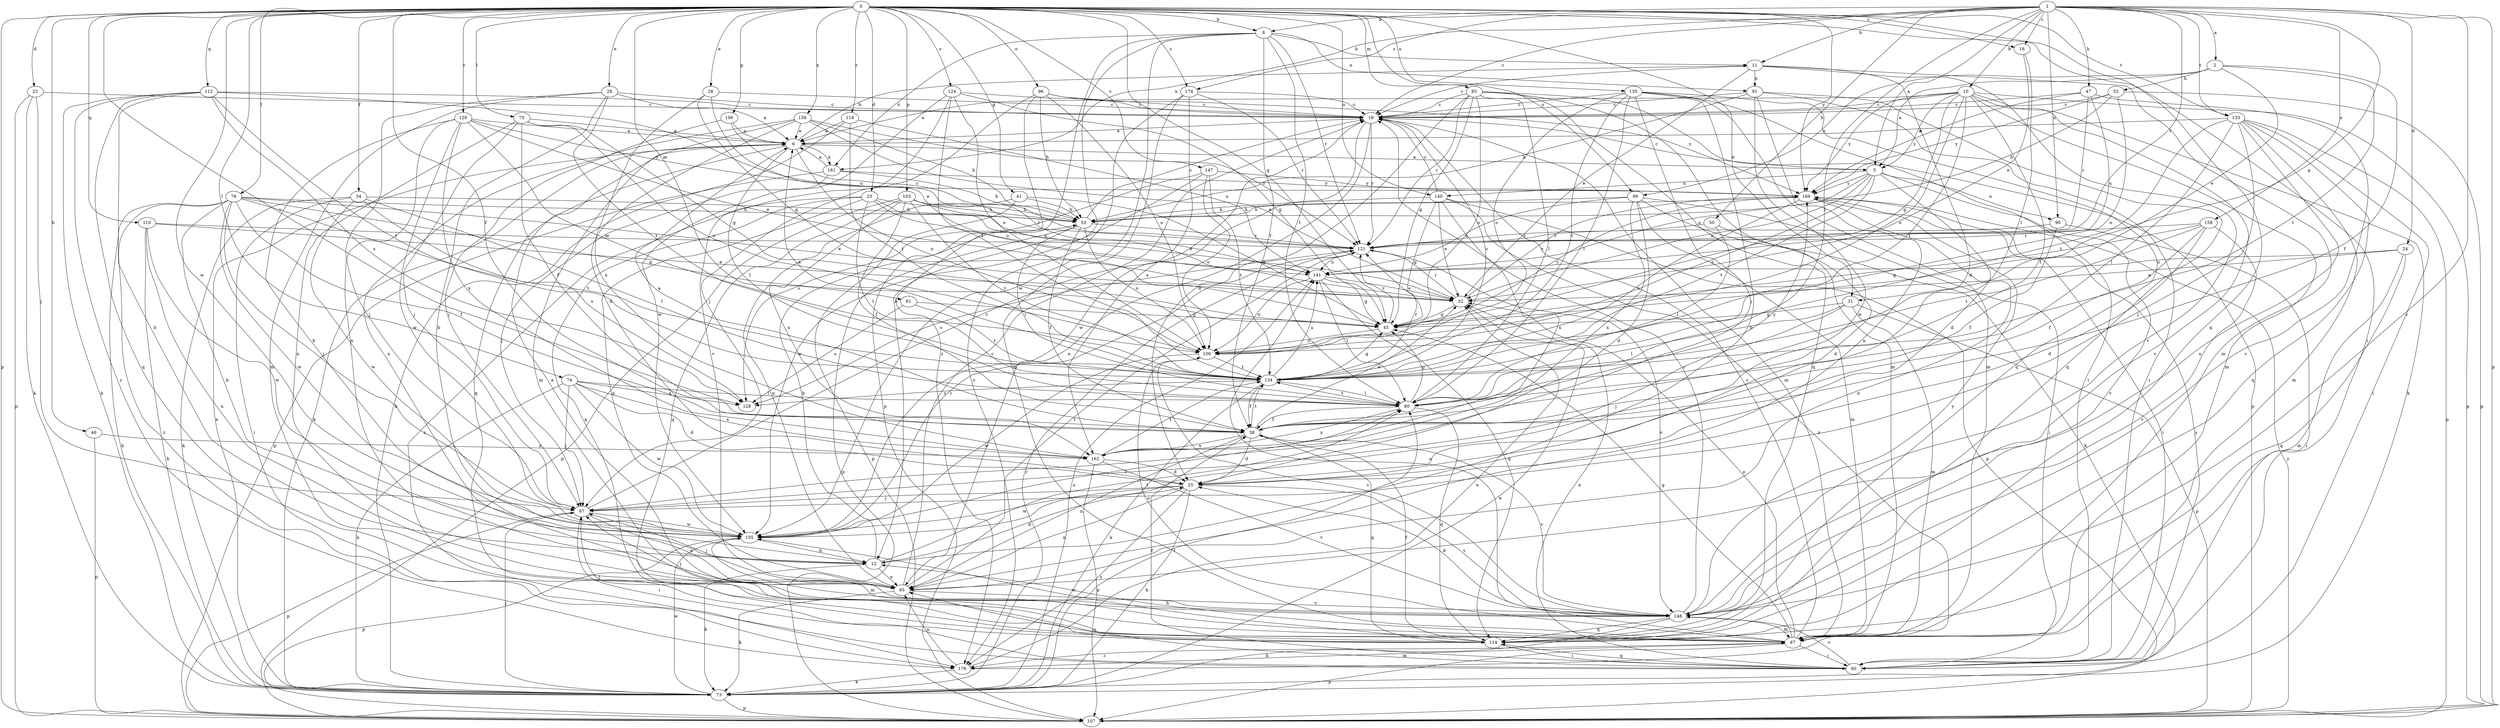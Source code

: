 strict digraph  {
0;
1;
2;
5;
6;
8;
10;
11;
12;
16;
19;
22;
23;
24;
25;
26;
28;
31;
32;
34;
38;
41;
45;
46;
47;
50;
52;
53;
60;
67;
73;
74;
75;
76;
80;
81;
85;
87;
90;
91;
93;
96;
99;
100;
103;
106;
107;
110;
112;
114;
118;
120;
121;
124;
128;
133;
134;
135;
140;
141;
147;
148;
155;
156;
158;
161;
162;
169;
174;
176;
0 -> 8  [label=b];
0 -> 16  [label=c];
0 -> 22  [label=d];
0 -> 23  [label=d];
0 -> 26  [label=e];
0 -> 28  [label=e];
0 -> 31  [label=e];
0 -> 34  [label=f];
0 -> 38  [label=f];
0 -> 41  [label=g];
0 -> 45  [label=g];
0 -> 46  [label=h];
0 -> 60  [label=i];
0 -> 74  [label=l];
0 -> 75  [label=l];
0 -> 76  [label=l];
0 -> 81  [label=m];
0 -> 85  [label=m];
0 -> 96  [label=o];
0 -> 99  [label=o];
0 -> 103  [label=p];
0 -> 106  [label=p];
0 -> 107  [label=p];
0 -> 110  [label=q];
0 -> 112  [label=q];
0 -> 114  [label=q];
0 -> 118  [label=r];
0 -> 120  [label=r];
0 -> 124  [label=s];
0 -> 128  [label=s];
0 -> 133  [label=t];
0 -> 135  [label=u];
0 -> 140  [label=u];
0 -> 147  [label=v];
0 -> 155  [label=w];
0 -> 156  [label=x];
0 -> 169  [label=y];
0 -> 174  [label=z];
1 -> 2  [label=a];
1 -> 5  [label=a];
1 -> 8  [label=b];
1 -> 10  [label=b];
1 -> 11  [label=b];
1 -> 16  [label=c];
1 -> 19  [label=c];
1 -> 24  [label=d];
1 -> 45  [label=g];
1 -> 47  [label=h];
1 -> 50  [label=h];
1 -> 80  [label=l];
1 -> 90  [label=n];
1 -> 107  [label=p];
1 -> 121  [label=r];
1 -> 133  [label=t];
1 -> 148  [label=v];
1 -> 158  [label=x];
1 -> 161  [label=x];
1 -> 174  [label=z];
2 -> 5  [label=a];
2 -> 31  [label=e];
2 -> 38  [label=f];
2 -> 52  [label=h];
2 -> 99  [label=o];
2 -> 134  [label=t];
5 -> 19  [label=c];
5 -> 25  [label=d];
5 -> 32  [label=e];
5 -> 90  [label=n];
5 -> 100  [label=o];
5 -> 134  [label=t];
5 -> 140  [label=u];
5 -> 141  [label=u];
5 -> 148  [label=v];
5 -> 169  [label=y];
6 -> 5  [label=a];
6 -> 11  [label=b];
6 -> 73  [label=k];
6 -> 80  [label=l];
6 -> 100  [label=o];
6 -> 114  [label=q];
6 -> 161  [label=x];
8 -> 11  [label=b];
8 -> 12  [label=b];
8 -> 38  [label=f];
8 -> 80  [label=l];
8 -> 91  [label=n];
8 -> 121  [label=r];
8 -> 155  [label=w];
8 -> 161  [label=x];
8 -> 176  [label=z];
10 -> 5  [label=a];
10 -> 6  [label=a];
10 -> 19  [label=c];
10 -> 38  [label=f];
10 -> 45  [label=g];
10 -> 73  [label=k];
10 -> 87  [label=m];
10 -> 100  [label=o];
10 -> 107  [label=p];
10 -> 134  [label=t];
10 -> 148  [label=v];
10 -> 169  [label=y];
11 -> 19  [label=c];
11 -> 25  [label=d];
11 -> 32  [label=e];
11 -> 87  [label=m];
11 -> 91  [label=n];
11 -> 148  [label=v];
12 -> 25  [label=d];
12 -> 53  [label=h];
12 -> 73  [label=k];
12 -> 80  [label=l];
12 -> 93  [label=n];
16 -> 32  [label=e];
16 -> 80  [label=l];
19 -> 6  [label=a];
19 -> 87  [label=m];
19 -> 93  [label=n];
19 -> 121  [label=r];
19 -> 155  [label=w];
22 -> 19  [label=c];
22 -> 67  [label=j];
22 -> 73  [label=k];
22 -> 107  [label=p];
23 -> 32  [label=e];
23 -> 53  [label=h];
23 -> 80  [label=l];
23 -> 93  [label=n];
23 -> 114  [label=q];
23 -> 141  [label=u];
23 -> 176  [label=z];
24 -> 32  [label=e];
24 -> 87  [label=m];
24 -> 114  [label=q];
24 -> 141  [label=u];
25 -> 67  [label=j];
25 -> 73  [label=k];
25 -> 93  [label=n];
25 -> 148  [label=v];
25 -> 155  [label=w];
25 -> 176  [label=z];
26 -> 19  [label=c];
26 -> 32  [label=e];
26 -> 45  [label=g];
26 -> 162  [label=x];
28 -> 6  [label=a];
28 -> 12  [label=b];
28 -> 19  [label=c];
28 -> 87  [label=m];
28 -> 93  [label=n];
28 -> 134  [label=t];
31 -> 45  [label=g];
31 -> 67  [label=j];
31 -> 80  [label=l];
31 -> 87  [label=m];
31 -> 107  [label=p];
32 -> 45  [label=g];
32 -> 121  [label=r];
32 -> 169  [label=y];
34 -> 53  [label=h];
34 -> 60  [label=i];
34 -> 73  [label=k];
34 -> 80  [label=l];
34 -> 128  [label=s];
34 -> 155  [label=w];
38 -> 6  [label=a];
38 -> 25  [label=d];
38 -> 32  [label=e];
38 -> 93  [label=n];
38 -> 114  [label=q];
38 -> 134  [label=t];
38 -> 148  [label=v];
38 -> 162  [label=x];
38 -> 169  [label=y];
41 -> 45  [label=g];
41 -> 53  [label=h];
41 -> 93  [label=n];
41 -> 107  [label=p];
45 -> 100  [label=o];
45 -> 121  [label=r];
45 -> 169  [label=y];
46 -> 107  [label=p];
46 -> 162  [label=x];
47 -> 19  [label=c];
47 -> 121  [label=r];
47 -> 141  [label=u];
47 -> 148  [label=v];
47 -> 169  [label=y];
50 -> 25  [label=d];
50 -> 80  [label=l];
50 -> 121  [label=r];
52 -> 19  [label=c];
52 -> 53  [label=h];
52 -> 100  [label=o];
52 -> 107  [label=p];
52 -> 169  [label=y];
53 -> 19  [label=c];
53 -> 38  [label=f];
53 -> 80  [label=l];
53 -> 100  [label=o];
53 -> 107  [label=p];
53 -> 121  [label=r];
60 -> 32  [label=e];
60 -> 38  [label=f];
60 -> 93  [label=n];
60 -> 114  [label=q];
60 -> 148  [label=v];
60 -> 169  [label=y];
67 -> 19  [label=c];
67 -> 60  [label=i];
67 -> 93  [label=n];
67 -> 107  [label=p];
67 -> 155  [label=w];
73 -> 6  [label=a];
73 -> 32  [label=e];
73 -> 67  [label=j];
73 -> 80  [label=l];
73 -> 107  [label=p];
73 -> 121  [label=r];
73 -> 141  [label=u];
73 -> 155  [label=w];
74 -> 25  [label=d];
74 -> 67  [label=j];
74 -> 73  [label=k];
74 -> 80  [label=l];
74 -> 128  [label=s];
74 -> 155  [label=w];
74 -> 162  [label=x];
75 -> 6  [label=a];
75 -> 38  [label=f];
75 -> 45  [label=g];
75 -> 67  [label=j];
75 -> 93  [label=n];
75 -> 100  [label=o];
76 -> 12  [label=b];
76 -> 32  [label=e];
76 -> 38  [label=f];
76 -> 45  [label=g];
76 -> 53  [label=h];
76 -> 67  [label=j];
76 -> 73  [label=k];
76 -> 134  [label=t];
76 -> 155  [label=w];
76 -> 176  [label=z];
80 -> 38  [label=f];
80 -> 45  [label=g];
80 -> 114  [label=q];
80 -> 134  [label=t];
80 -> 162  [label=x];
81 -> 45  [label=g];
81 -> 128  [label=s];
81 -> 134  [label=t];
85 -> 19  [label=c];
85 -> 25  [label=d];
85 -> 45  [label=g];
85 -> 80  [label=l];
85 -> 87  [label=m];
85 -> 100  [label=o];
85 -> 107  [label=p];
85 -> 114  [label=q];
85 -> 121  [label=r];
87 -> 12  [label=b];
87 -> 19  [label=c];
87 -> 32  [label=e];
87 -> 45  [label=g];
87 -> 60  [label=i];
87 -> 67  [label=j];
87 -> 100  [label=o];
87 -> 107  [label=p];
87 -> 141  [label=u];
87 -> 176  [label=z];
90 -> 38  [label=f];
90 -> 60  [label=i];
90 -> 121  [label=r];
91 -> 19  [label=c];
91 -> 53  [label=h];
91 -> 60  [label=i];
91 -> 93  [label=n];
91 -> 114  [label=q];
91 -> 155  [label=w];
93 -> 19  [label=c];
93 -> 67  [label=j];
93 -> 73  [label=k];
93 -> 121  [label=r];
93 -> 148  [label=v];
96 -> 19  [label=c];
96 -> 53  [label=h];
96 -> 67  [label=j];
96 -> 100  [label=o];
96 -> 107  [label=p];
96 -> 169  [label=y];
99 -> 25  [label=d];
99 -> 53  [label=h];
99 -> 60  [label=i];
99 -> 73  [label=k];
99 -> 87  [label=m];
99 -> 141  [label=u];
99 -> 162  [label=x];
100 -> 134  [label=t];
100 -> 148  [label=v];
100 -> 155  [label=w];
103 -> 38  [label=f];
103 -> 53  [label=h];
103 -> 107  [label=p];
103 -> 114  [label=q];
103 -> 121  [label=r];
103 -> 134  [label=t];
103 -> 141  [label=u];
103 -> 162  [label=x];
106 -> 6  [label=a];
106 -> 67  [label=j];
106 -> 121  [label=r];
107 -> 169  [label=y];
110 -> 32  [label=e];
110 -> 73  [label=k];
110 -> 93  [label=n];
110 -> 121  [label=r];
110 -> 155  [label=w];
112 -> 12  [label=b];
112 -> 19  [label=c];
112 -> 73  [label=k];
112 -> 114  [label=q];
112 -> 128  [label=s];
112 -> 134  [label=t];
112 -> 141  [label=u];
112 -> 176  [label=z];
114 -> 38  [label=f];
114 -> 60  [label=i];
114 -> 155  [label=w];
118 -> 6  [label=a];
118 -> 73  [label=k];
118 -> 134  [label=t];
118 -> 141  [label=u];
120 -> 6  [label=a];
120 -> 12  [label=b];
120 -> 32  [label=e];
120 -> 67  [label=j];
120 -> 100  [label=o];
120 -> 155  [label=w];
120 -> 162  [label=x];
120 -> 169  [label=y];
121 -> 128  [label=s];
121 -> 141  [label=u];
121 -> 148  [label=v];
124 -> 19  [label=c];
124 -> 45  [label=g];
124 -> 100  [label=o];
124 -> 134  [label=t];
124 -> 148  [label=v];
124 -> 155  [label=w];
133 -> 6  [label=a];
133 -> 60  [label=i];
133 -> 67  [label=j];
133 -> 80  [label=l];
133 -> 87  [label=m];
133 -> 93  [label=n];
133 -> 107  [label=p];
133 -> 114  [label=q];
133 -> 134  [label=t];
134 -> 6  [label=a];
134 -> 19  [label=c];
134 -> 38  [label=f];
134 -> 45  [label=g];
134 -> 73  [label=k];
134 -> 80  [label=l];
134 -> 121  [label=r];
134 -> 128  [label=s];
134 -> 141  [label=u];
135 -> 12  [label=b];
135 -> 19  [label=c];
135 -> 60  [label=i];
135 -> 67  [label=j];
135 -> 80  [label=l];
135 -> 87  [label=m];
135 -> 100  [label=o];
135 -> 114  [label=q];
135 -> 134  [label=t];
140 -> 19  [label=c];
140 -> 32  [label=e];
140 -> 45  [label=g];
140 -> 53  [label=h];
140 -> 107  [label=p];
140 -> 162  [label=x];
140 -> 176  [label=z];
141 -> 32  [label=e];
141 -> 45  [label=g];
141 -> 80  [label=l];
141 -> 100  [label=o];
141 -> 114  [label=q];
147 -> 100  [label=o];
147 -> 128  [label=s];
147 -> 134  [label=t];
147 -> 155  [label=w];
147 -> 169  [label=y];
148 -> 6  [label=a];
148 -> 19  [label=c];
148 -> 25  [label=d];
148 -> 67  [label=j];
148 -> 73  [label=k];
148 -> 87  [label=m];
148 -> 114  [label=q];
148 -> 169  [label=y];
155 -> 12  [label=b];
155 -> 80  [label=l];
155 -> 87  [label=m];
155 -> 107  [label=p];
155 -> 121  [label=r];
156 -> 6  [label=a];
156 -> 25  [label=d];
156 -> 32  [label=e];
156 -> 53  [label=h];
156 -> 87  [label=m];
156 -> 93  [label=n];
156 -> 121  [label=r];
158 -> 25  [label=d];
158 -> 38  [label=f];
158 -> 45  [label=g];
158 -> 121  [label=r];
158 -> 134  [label=t];
158 -> 148  [label=v];
161 -> 6  [label=a];
161 -> 53  [label=h];
161 -> 67  [label=j];
161 -> 107  [label=p];
161 -> 169  [label=y];
162 -> 25  [label=d];
162 -> 107  [label=p];
162 -> 134  [label=t];
162 -> 148  [label=v];
169 -> 53  [label=h];
169 -> 60  [label=i];
169 -> 93  [label=n];
169 -> 134  [label=t];
174 -> 19  [label=c];
174 -> 87  [label=m];
174 -> 121  [label=r];
174 -> 162  [label=x];
174 -> 176  [label=z];
176 -> 32  [label=e];
176 -> 73  [label=k];
176 -> 87  [label=m];
176 -> 93  [label=n];
}
